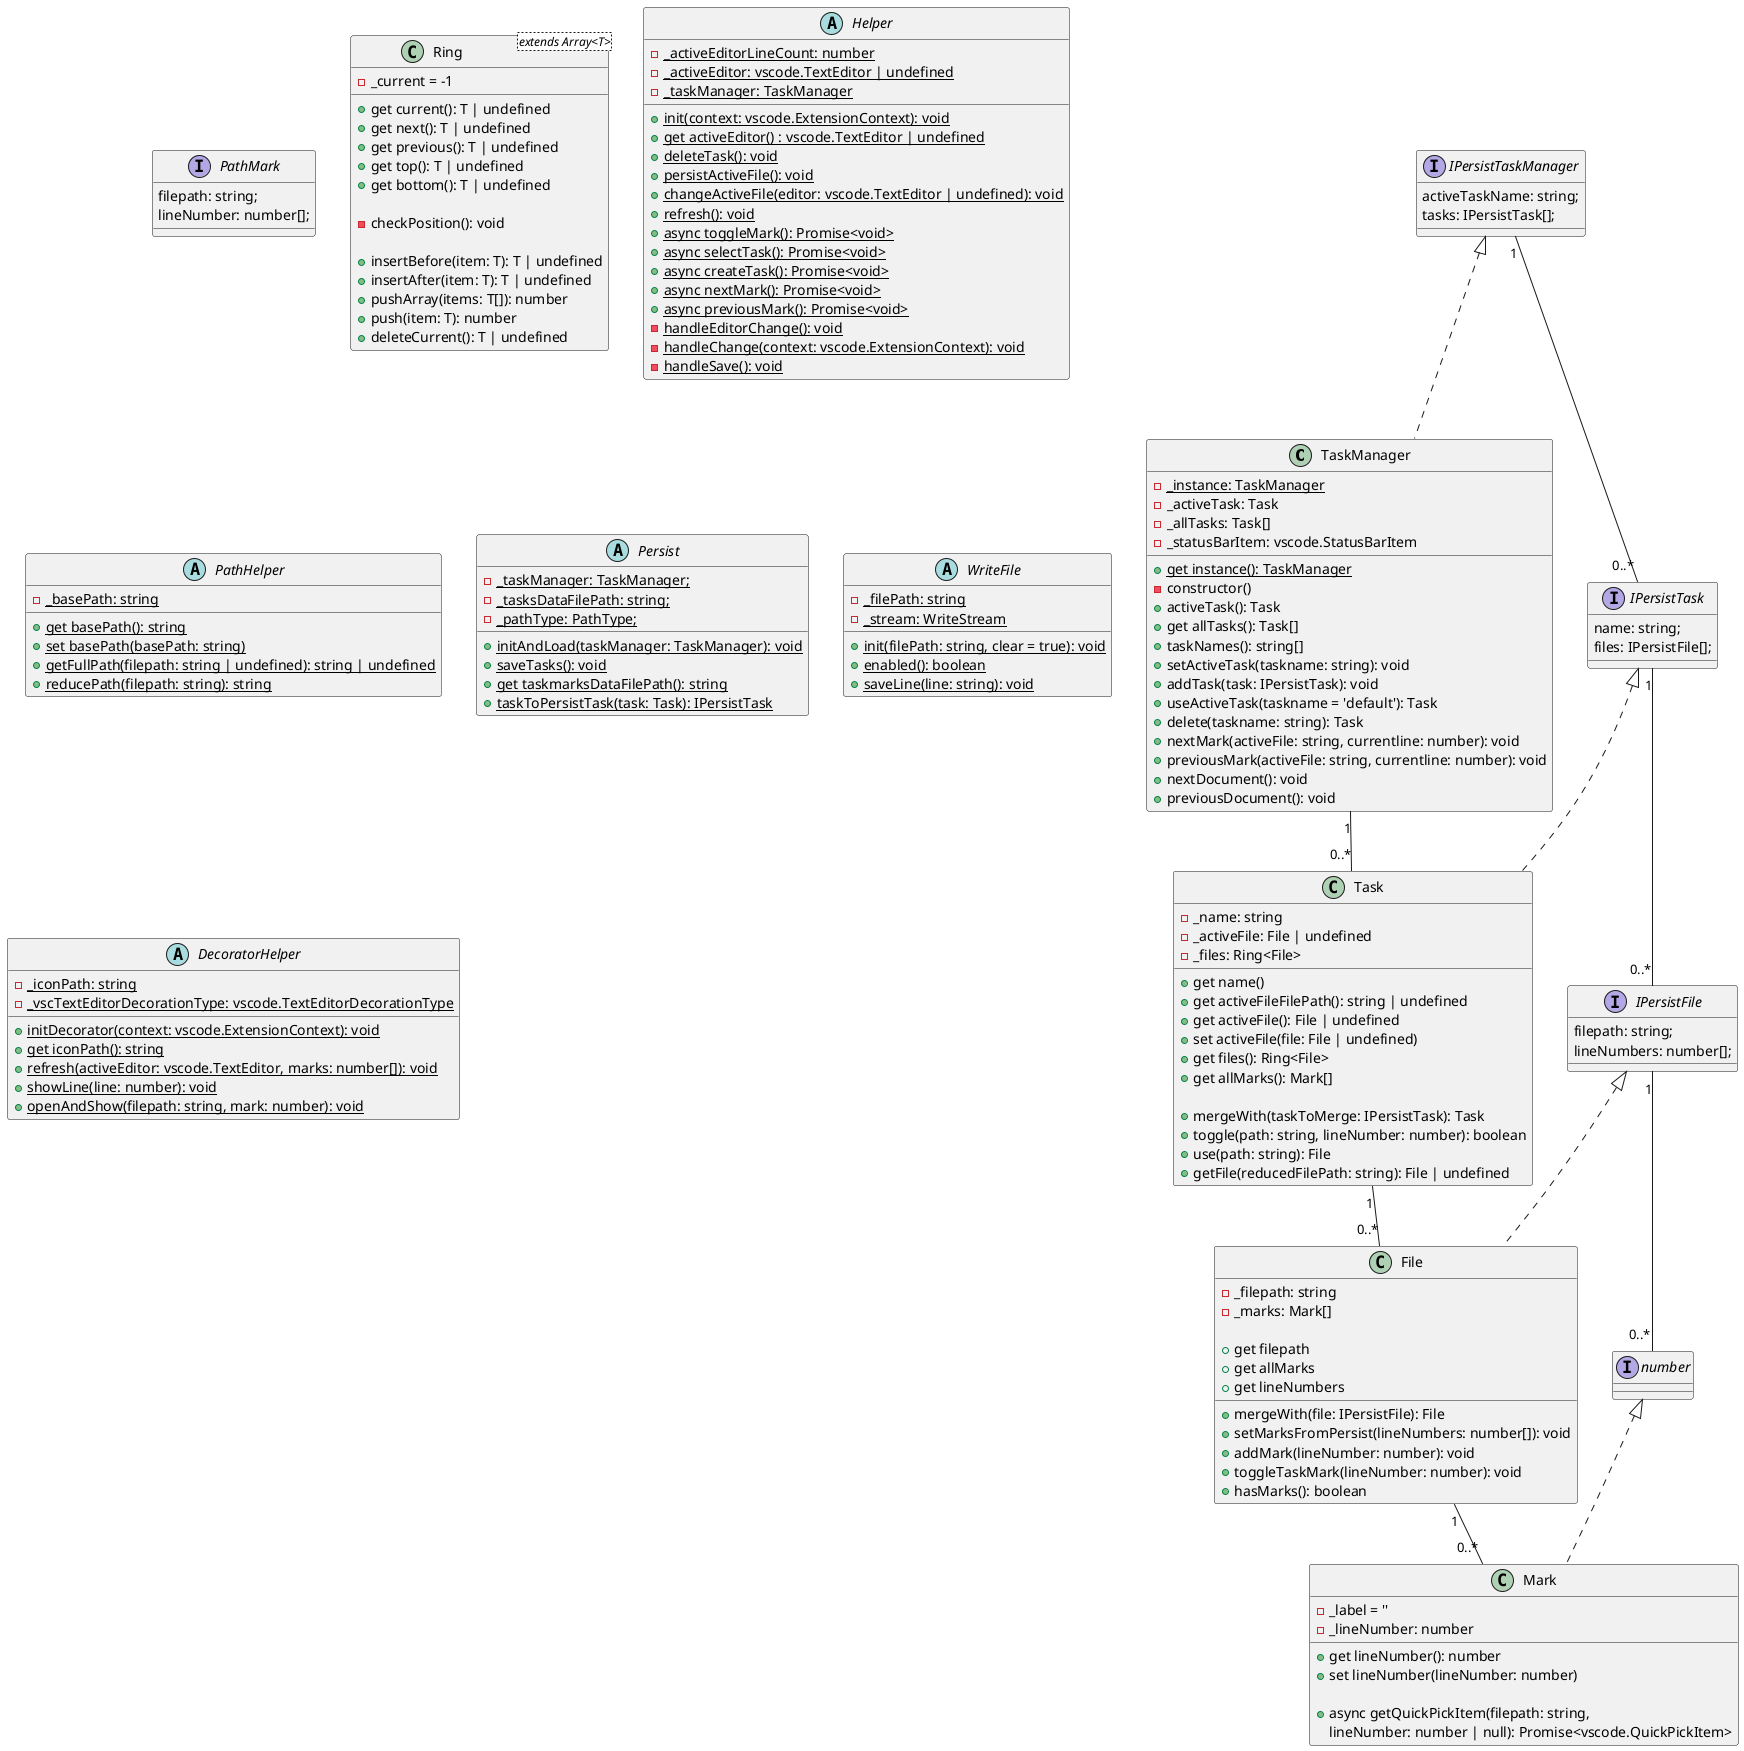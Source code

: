 

@startuml


class TaskManager {
    -{static}_instance: TaskManager
    +{static}get instance(): TaskManager
    -constructor()
 -_activeTask: Task
 -_allTasks: Task[]
 -_statusBarItem: vscode.StatusBarItem

 +activeTask(): Task
 +get allTasks(): Task[]
 +taskNames(): string[]
 +setActiveTask(taskname: string): void
 +addTask(task: IPersistTask): void
 +useActiveTask(taskname = 'default'): Task
 +delete(taskname: string): Task
 +nextMark(activeFile: string, currentline: number): void
 +previousMark(activeFile: string, currentline: number): void
 +nextDocument(): void
 +previousDocument(): void
}

class Task {
 -_name: string
 -_activeFile: File | undefined
 -_files: Ring<File>

 +get name()
 +get activeFileFilePath(): string | undefined
 +get activeFile(): File | undefined
 +set activeFile(file: File | undefined)
 +get files(): Ring<File>
 +get allMarks(): Mark[] 

 +mergeWith(taskToMerge: IPersistTask): Task
 +toggle(path: string, lineNumber: number): boolean
 +use(path: string): File
 +getFile(reducedFilePath: string): File | undefined
}

class File {
 -_filepath: string
 -_marks: Mark[]

 +get filepath
 +get allMarks
 +get lineNumbers

 +mergeWith(file: IPersistFile): File
 +setMarksFromPersist(lineNumbers: number[]): void
 +addMark(lineNumber: number): void
 +toggleTaskMark(lineNumber: number): void
 +hasMarks(): boolean
}

class Mark {
 -_label = ''
 -_lineNumber: number

 +get lineNumber(): number
 +set lineNumber(lineNumber: number)

 +async getQuickPickItem(filepath: string,
    lineNumber: number | null): Promise<vscode.QuickPickItem>
}

TaskManager "1" -- "0..*" Task
Task "1" -- "0..*" File
File "1" -- "0..*" Mark


interface IPersistTaskManager {
  activeTaskName: string;
  tasks: IPersistTask[];
}

interface IPersistTask {
  name: string;
  files: IPersistFile[];
}

interface IPersistFile {
  filepath: string;
  lineNumbers: number[];
}
interface number {
}

interface PathMark {
  filepath: string;
  lineNumber: number[];
}

IPersistTaskManager "1" -- "0..*" IPersistTask
IPersistTask "1" -- "0..*" IPersistFile
IPersistFile "1" -- "0..*" number


IPersistTaskManager <|.. TaskManager
IPersistTask <|.. Task
IPersistFile <|.. File
number <|.. Mark

class Ring<extends Array<T>> {
    -_current = -1

    +get current(): T | undefined
    +get next(): T | undefined
    +get previous(): T | undefined
    +get top(): T | undefined
    +get bottom(): T | undefined
    
    -checkPosition(): void

    +insertBefore(item: T): T | undefined
    +insertAfter(item: T): T | undefined
    +pushArray(items: T[]): number
    +push(item: T): number
    +deleteCurrent(): T | undefined


}

abstract class Helper{
    -{static}_activeEditorLineCount: number
    -{static}_activeEditor: vscode.TextEditor | undefined
    -{static}_taskManager: TaskManager
    +{static}init(context: vscode.ExtensionContext): void
    +{static}get activeEditor() : vscode.TextEditor | undefined
    +{static}deleteTask(): void
    +{static}persistActiveFile(): void
    +{static}changeActiveFile(editor: vscode.TextEditor | undefined): void
    +{static}refresh(): void
    +{static}async toggleMark(): Promise<void>
    +{static}async selectTask(): Promise<void>
    +{static}async createTask(): Promise<void>
    +{static}async nextMark(): Promise<void>
    +{static}async previousMark(): Promise<void>
    -{static}handleEditorChange(): void
    -{static}handleChange(context: vscode.ExtensionContext): void
    -{static}handleSave(): void
}

abstract class PathHelper{
    -{static}_basePath: string
    +{static}get basePath(): string
    +{static}set basePath(basePath: string)
    +{static}getFullPath(filepath: string | undefined): string | undefined
    +{static}reducePath(filepath: string): string
}

abstract class Persist{
    -{static}_taskManager: TaskManager;
    -{static}_tasksDataFilePath: string;
    -{static}_pathType: PathType;
    +{static}initAndLoad(taskManager: TaskManager): void
    +{static}saveTasks(): void
    +{static}get taskmarksDataFilePath(): string
    +{static}taskToPersistTask(task: Task): IPersistTask
}

abstract class WriteFile{
    -{static}_filePath: string
    -{static}_stream: WriteStream
    +{static}init(filePath: string, clear = true): void
    +{static}enabled(): boolean
    +{static}saveLine(line: string): void
}

abstract class DecoratorHelper{
    -{static}_iconPath: string
    -{static}_vscTextEditorDecorationType: vscode.TextEditorDecorationType
    +{static}initDecorator(context: vscode.ExtensionContext): void
    +{static}get iconPath(): string
    +{static}refresh(activeEditor: vscode.TextEditor, marks: number[]): void
    +{static}showLine(line: number): void
    +{static}openAndShow(filepath: string, mark: number): void
}

@enduml
